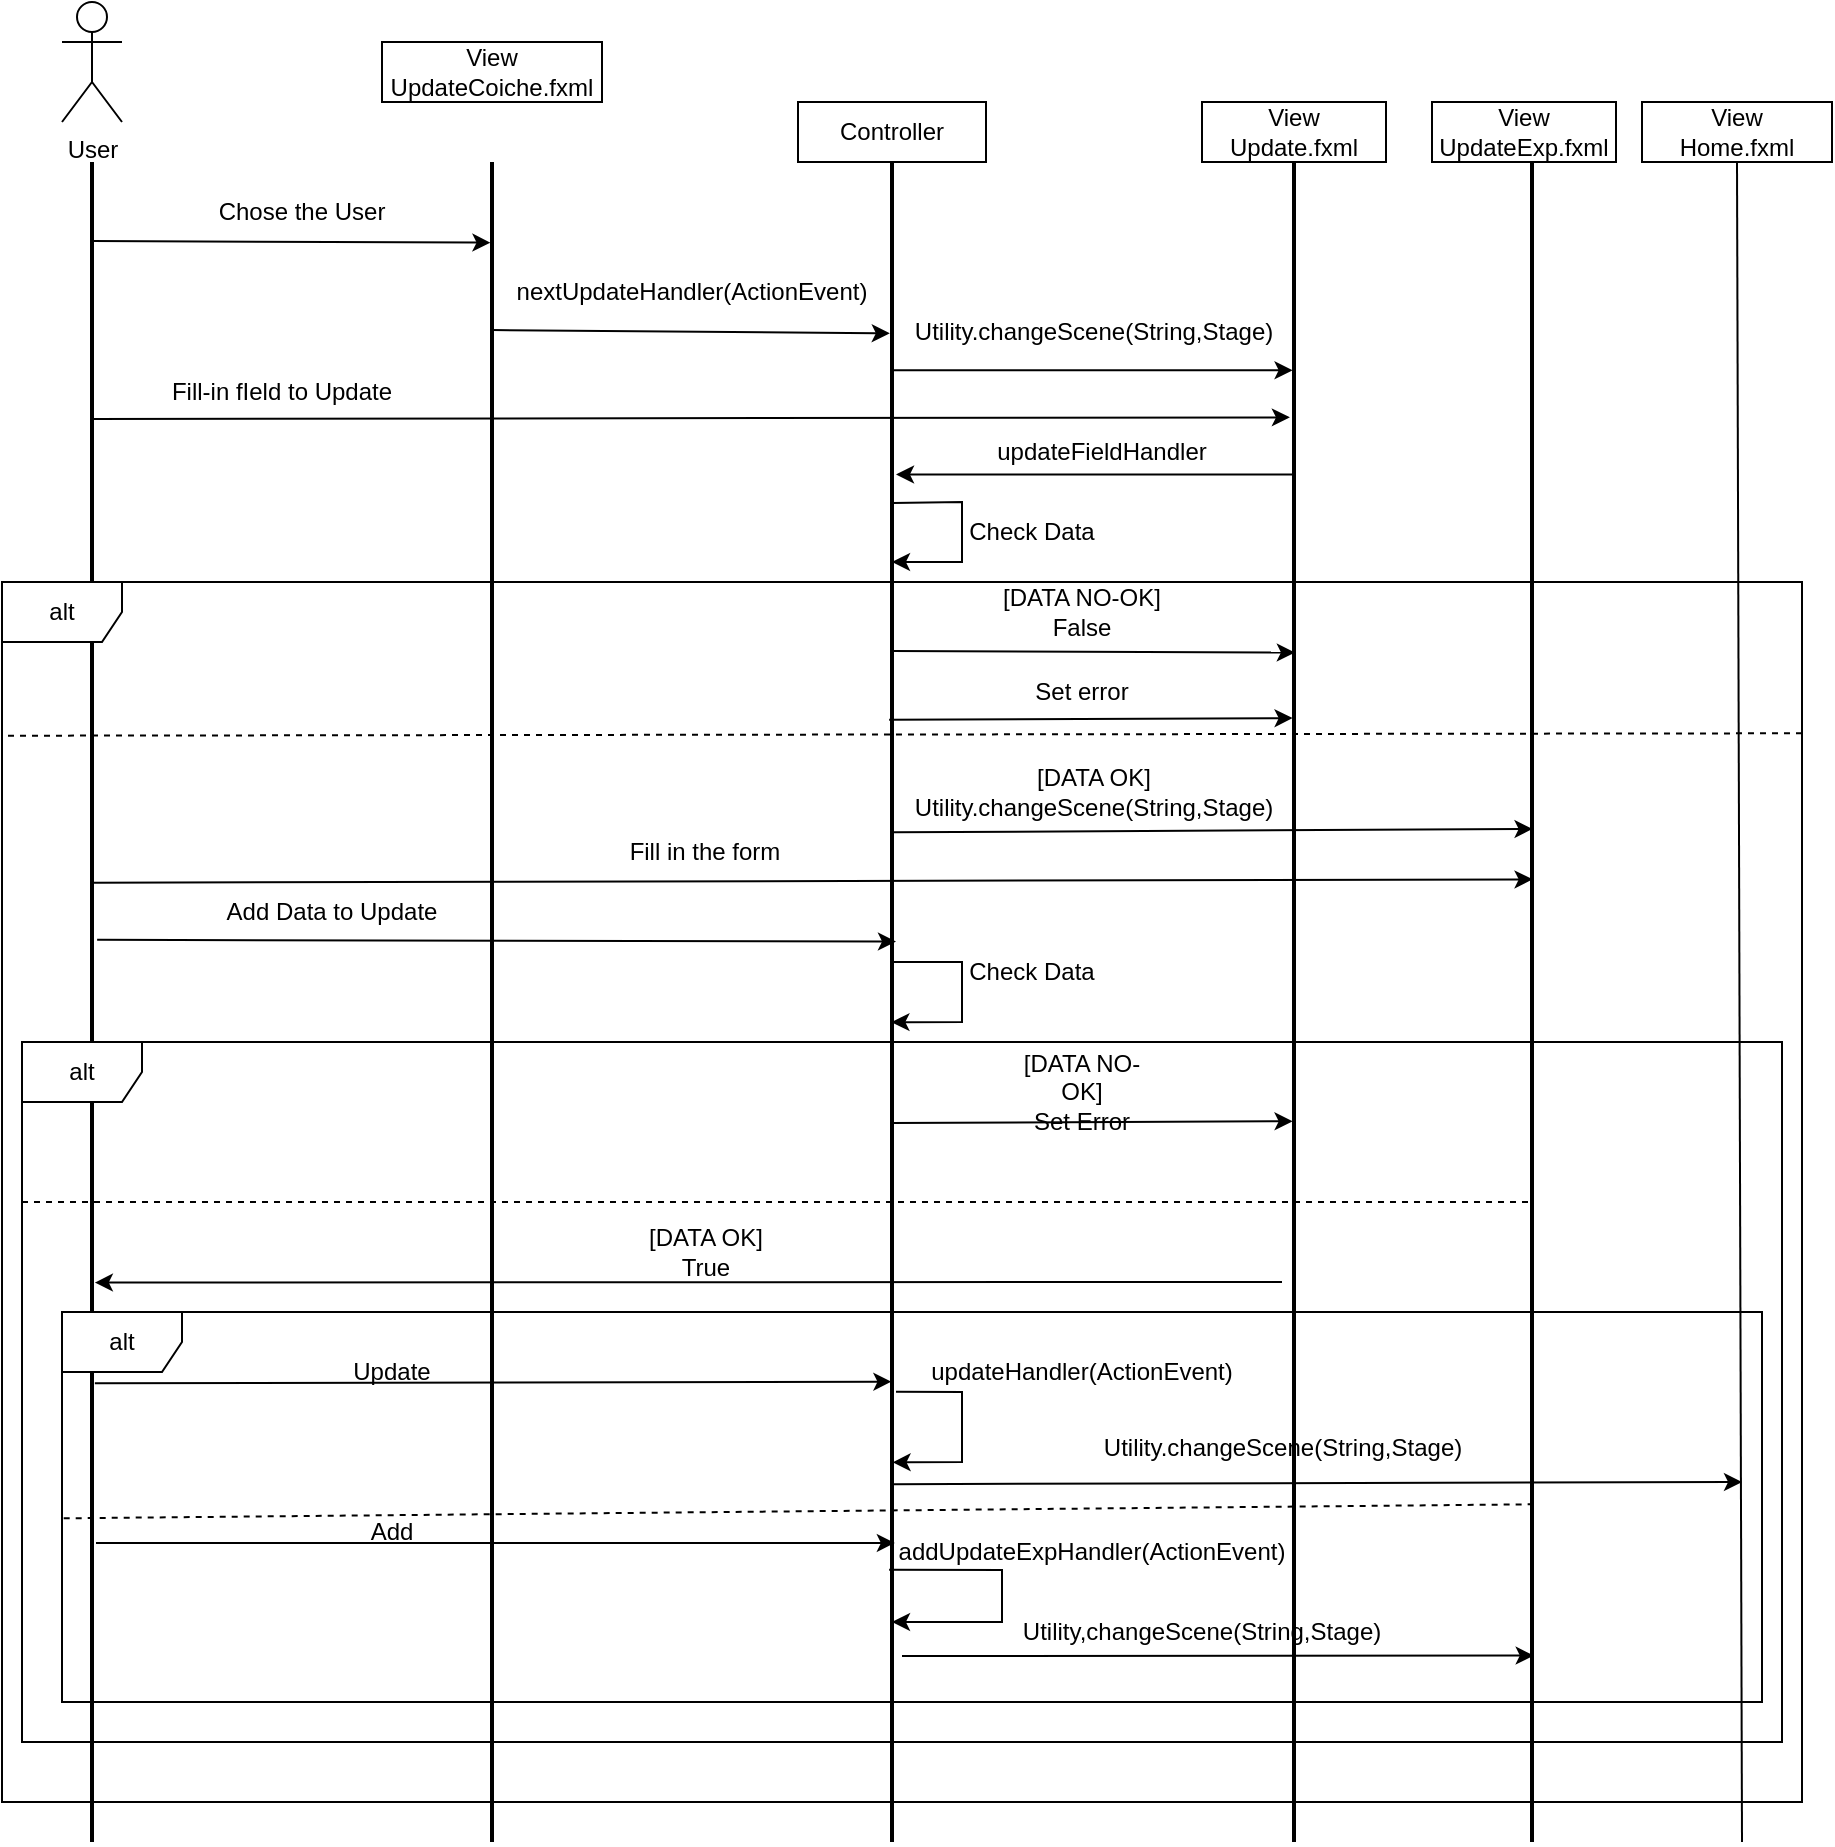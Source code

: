 <mxfile version="20.2.0" type="device"><diagram id="iaXaviEQAVbHTZb9_CxQ" name="Pagina-1"><mxGraphModel dx="1422" dy="710" grid="1" gridSize="10" guides="1" tooltips="1" connect="1" arrows="1" fold="1" page="1" pageScale="1" pageWidth="827" pageHeight="1169" math="0" shadow="0"><root><mxCell id="0"/><mxCell id="1" parent="0"/><mxCell id="lgkfnJCtKRa0PRzCwAqn-137" value="" style="line;strokeWidth=2;direction=south;html=1;" vertex="1" parent="1"><mxGeometry x="60" y="90" width="10" height="840" as="geometry"/></mxCell><mxCell id="lgkfnJCtKRa0PRzCwAqn-138" value="" style="line;strokeWidth=2;direction=south;html=1;" vertex="1" parent="1"><mxGeometry x="260" y="90" width="10" height="840" as="geometry"/></mxCell><mxCell id="lgkfnJCtKRa0PRzCwAqn-139" value="View&lt;br&gt;UpdateCoiche.fxml" style="rounded=0;whiteSpace=wrap;html=1;" vertex="1" parent="1"><mxGeometry x="210" y="30" width="110" height="30" as="geometry"/></mxCell><mxCell id="lgkfnJCtKRa0PRzCwAqn-140" value="" style="line;strokeWidth=2;direction=south;html=1;" vertex="1" parent="1"><mxGeometry x="460" y="90" width="10" height="840" as="geometry"/></mxCell><mxCell id="lgkfnJCtKRa0PRzCwAqn-141" value="Controller" style="rounded=0;whiteSpace=wrap;html=1;" vertex="1" parent="1"><mxGeometry x="418" y="60" width="94" height="30" as="geometry"/></mxCell><mxCell id="lgkfnJCtKRa0PRzCwAqn-142" value="User" style="shape=umlActor;verticalLabelPosition=bottom;verticalAlign=top;html=1;outlineConnect=0;" vertex="1" parent="1"><mxGeometry x="50" y="10" width="30" height="60" as="geometry"/></mxCell><mxCell id="lgkfnJCtKRa0PRzCwAqn-143" value="" style="endArrow=classic;html=1;rounded=0;exitX=0.047;exitY=0.497;exitDx=0;exitDy=0;exitPerimeter=0;entryX=0.048;entryY=0.577;entryDx=0;entryDy=0;entryPerimeter=0;" edge="1" parent="1" source="lgkfnJCtKRa0PRzCwAqn-137" target="lgkfnJCtKRa0PRzCwAqn-138"><mxGeometry width="50" height="50" relative="1" as="geometry"><mxPoint x="330" y="290" as="sourcePoint"/><mxPoint x="380" y="240" as="targetPoint"/><Array as="points"/></mxGeometry></mxCell><mxCell id="lgkfnJCtKRa0PRzCwAqn-144" value="Chose the User" style="text;html=1;strokeColor=none;fillColor=none;align=center;verticalAlign=middle;whiteSpace=wrap;rounded=0;" vertex="1" parent="1"><mxGeometry x="120" y="100" width="100" height="30" as="geometry"/></mxCell><mxCell id="lgkfnJCtKRa0PRzCwAqn-145" value="" style="endArrow=classic;html=1;rounded=0;entryX=0.102;entryY=0.61;entryDx=0;entryDy=0;entryPerimeter=0;exitX=0.1;exitY=0.5;exitDx=0;exitDy=0;exitPerimeter=0;" edge="1" parent="1" source="lgkfnJCtKRa0PRzCwAqn-138" target="lgkfnJCtKRa0PRzCwAqn-140"><mxGeometry width="50" height="50" relative="1" as="geometry"><mxPoint x="265" y="184" as="sourcePoint"/><mxPoint x="465" y="181" as="targetPoint"/></mxGeometry></mxCell><mxCell id="lgkfnJCtKRa0PRzCwAqn-146" value="nextUpdateHandler(ActionEvent)" style="text;html=1;strokeColor=none;fillColor=none;align=center;verticalAlign=middle;whiteSpace=wrap;rounded=0;" vertex="1" parent="1"><mxGeometry x="285" y="140" width="160" height="30" as="geometry"/></mxCell><mxCell id="lgkfnJCtKRa0PRzCwAqn-147" value="View&lt;br&gt;Update.fxml" style="rounded=0;whiteSpace=wrap;html=1;" vertex="1" parent="1"><mxGeometry x="620" y="60" width="92" height="30" as="geometry"/></mxCell><mxCell id="lgkfnJCtKRa0PRzCwAqn-148" value="" style="line;strokeWidth=2;direction=south;html=1;" vertex="1" parent="1"><mxGeometry x="661" y="90" width="10" height="840" as="geometry"/></mxCell><mxCell id="lgkfnJCtKRa0PRzCwAqn-149" value="" style="endArrow=classic;html=1;rounded=0;startArrow=none;exitX=0.291;exitY=0.529;exitDx=0;exitDy=0;exitPerimeter=0;entryX=0.292;entryY=0.457;entryDx=0;entryDy=0;entryPerimeter=0;" edge="1" parent="1" source="lgkfnJCtKRa0PRzCwAqn-140" target="lgkfnJCtKRa0PRzCwAqn-148"><mxGeometry width="50" height="50" relative="1" as="geometry"><mxPoint x="460" y="372" as="sourcePoint"/><mxPoint x="270" y="330" as="targetPoint"/><Array as="points"/></mxGeometry></mxCell><mxCell id="lgkfnJCtKRa0PRzCwAqn-150" value="[DATA NO-OK]&lt;br&gt;False" style="text;html=1;strokeColor=none;fillColor=none;align=center;verticalAlign=middle;whiteSpace=wrap;rounded=0;shadow=0;" vertex="1" parent="1"><mxGeometry x="465" y="300" width="190" height="30" as="geometry"/></mxCell><mxCell id="lgkfnJCtKRa0PRzCwAqn-151" value="" style="endArrow=classic;html=1;rounded=0;exitX=0.399;exitY=0.414;exitDx=0;exitDy=0;exitPerimeter=0;entryX=0.397;entryY=0.471;entryDx=0;entryDy=0;entryPerimeter=0;" edge="1" parent="1" source="lgkfnJCtKRa0PRzCwAqn-140" target="lgkfnJCtKRa0PRzCwAqn-170"><mxGeometry width="50" height="50" relative="1" as="geometry"><mxPoint x="470" y="460" as="sourcePoint"/><mxPoint x="660" y="408" as="targetPoint"/><Array as="points"/></mxGeometry></mxCell><mxCell id="lgkfnJCtKRa0PRzCwAqn-152" value="[DATA OK]&lt;br&gt;Utility.changeScene(String,Stage)" style="text;html=1;strokeColor=none;fillColor=none;align=center;verticalAlign=middle;whiteSpace=wrap;rounded=0;shadow=0;" vertex="1" parent="1"><mxGeometry x="520" y="390" width="92" height="30" as="geometry"/></mxCell><mxCell id="lgkfnJCtKRa0PRzCwAqn-153" value="Set error" style="text;html=1;strokeColor=none;fillColor=none;align=center;verticalAlign=middle;whiteSpace=wrap;rounded=0;shadow=0;" vertex="1" parent="1"><mxGeometry x="530" y="340" width="60" height="30" as="geometry"/></mxCell><mxCell id="lgkfnJCtKRa0PRzCwAqn-154" value="" style="endArrow=none;dashed=1;html=1;rounded=0;entryX=0;entryY=0.126;entryDx=0;entryDy=0;entryPerimeter=0;exitX=1;exitY=0.124;exitDx=0;exitDy=0;exitPerimeter=0;" edge="1" parent="1" source="lgkfnJCtKRa0PRzCwAqn-183" target="lgkfnJCtKRa0PRzCwAqn-183"><mxGeometry width="50" height="50" relative="1" as="geometry"><mxPoint x="700" y="410" as="sourcePoint"/><mxPoint x="380" y="340" as="targetPoint"/></mxGeometry></mxCell><mxCell id="lgkfnJCtKRa0PRzCwAqn-155" value="" style="endArrow=classic;html=1;rounded=0;exitX=0.124;exitY=0.479;exitDx=0;exitDy=0;exitPerimeter=0;entryX=0.124;entryY=0.571;entryDx=0;entryDy=0;entryPerimeter=0;" edge="1" parent="1" source="lgkfnJCtKRa0PRzCwAqn-140" target="lgkfnJCtKRa0PRzCwAqn-148"><mxGeometry width="50" height="50" relative="1" as="geometry"><mxPoint x="468" y="210" as="sourcePoint"/><mxPoint x="620" y="210" as="targetPoint"/><Array as="points"/></mxGeometry></mxCell><mxCell id="lgkfnJCtKRa0PRzCwAqn-157" value="" style="endArrow=classic;html=1;rounded=0;exitX=0.332;exitY=0.643;exitDx=0;exitDy=0;exitPerimeter=0;entryX=0.331;entryY=0.571;entryDx=0;entryDy=0;entryPerimeter=0;" edge="1" parent="1" source="lgkfnJCtKRa0PRzCwAqn-140" target="lgkfnJCtKRa0PRzCwAqn-148"><mxGeometry width="50" height="50" relative="1" as="geometry"><mxPoint x="460" y="394" as="sourcePoint"/><mxPoint x="270" y="370" as="targetPoint"/><Array as="points"/></mxGeometry></mxCell><mxCell id="lgkfnJCtKRa0PRzCwAqn-158" value="" style="endArrow=classic;html=1;rounded=0;entryX=0.427;entryY=0.471;entryDx=0;entryDy=0;entryPerimeter=0;exitX=0.429;exitY=0.451;exitDx=0;exitDy=0;exitPerimeter=0;" edge="1" parent="1" source="lgkfnJCtKRa0PRzCwAqn-137" target="lgkfnJCtKRa0PRzCwAqn-170"><mxGeometry width="50" height="50" relative="1" as="geometry"><mxPoint x="70" y="450" as="sourcePoint"/><mxPoint x="410" y="500" as="targetPoint"/></mxGeometry></mxCell><mxCell id="lgkfnJCtKRa0PRzCwAqn-159" value="Fill in the form" style="text;html=1;strokeColor=none;fillColor=none;align=center;verticalAlign=middle;whiteSpace=wrap;rounded=0;" vertex="1" parent="1"><mxGeometry x="329" y="420" width="85" height="30" as="geometry"/></mxCell><mxCell id="lgkfnJCtKRa0PRzCwAqn-160" value="Add Data to Update" style="text;html=1;strokeColor=none;fillColor=none;align=center;verticalAlign=middle;whiteSpace=wrap;rounded=0;" vertex="1" parent="1"><mxGeometry x="130" y="450" width="110" height="30" as="geometry"/></mxCell><mxCell id="lgkfnJCtKRa0PRzCwAqn-161" value="" style="endArrow=classic;html=1;rounded=0;exitX=0.463;exitY=0.243;exitDx=0;exitDy=0;exitPerimeter=0;entryX=0.464;entryY=0.3;entryDx=0;entryDy=0;entryPerimeter=0;" edge="1" parent="1" source="lgkfnJCtKRa0PRzCwAqn-137" target="lgkfnJCtKRa0PRzCwAqn-140"><mxGeometry width="50" height="50" relative="1" as="geometry"><mxPoint x="668" y="470" as="sourcePoint"/><mxPoint x="470" y="520" as="targetPoint"/><Array as="points"/></mxGeometry></mxCell><mxCell id="lgkfnJCtKRa0PRzCwAqn-162" value="" style="endArrow=classic;html=1;rounded=0;exitX=0.572;exitY=0.586;exitDx=0;exitDy=0;exitPerimeter=0;entryX=0.571;entryY=0.571;entryDx=0;entryDy=0;entryPerimeter=0;" edge="1" parent="1" source="lgkfnJCtKRa0PRzCwAqn-140" target="lgkfnJCtKRa0PRzCwAqn-148"><mxGeometry width="50" height="50" relative="1" as="geometry"><mxPoint x="530" y="640" as="sourcePoint"/><mxPoint x="580" y="590" as="targetPoint"/></mxGeometry></mxCell><mxCell id="lgkfnJCtKRa0PRzCwAqn-163" value="[DATA NO-OK]&lt;br&gt;Set Error" style="text;html=1;strokeColor=none;fillColor=none;align=center;verticalAlign=middle;whiteSpace=wrap;rounded=0;" vertex="1" parent="1"><mxGeometry x="520" y="540" width="80" height="30" as="geometry"/></mxCell><mxCell id="lgkfnJCtKRa0PRzCwAqn-164" value="" style="endArrow=none;dashed=1;html=1;rounded=0;entryX=0.619;entryY=0.548;entryDx=0;entryDy=0;entryPerimeter=0;" edge="1" parent="1" target="lgkfnJCtKRa0PRzCwAqn-170"><mxGeometry width="50" height="50" relative="1" as="geometry"><mxPoint x="30" y="610" as="sourcePoint"/><mxPoint x="400" y="610" as="targetPoint"/></mxGeometry></mxCell><mxCell id="lgkfnJCtKRa0PRzCwAqn-165" value="" style="endArrow=classic;html=1;rounded=0;entryX=0.667;entryY=0.357;entryDx=0;entryDy=0;entryPerimeter=0;" edge="1" parent="1" target="lgkfnJCtKRa0PRzCwAqn-137"><mxGeometry width="50" height="50" relative="1" as="geometry"><mxPoint x="660" y="650" as="sourcePoint"/><mxPoint x="430" y="680" as="targetPoint"/></mxGeometry></mxCell><mxCell id="lgkfnJCtKRa0PRzCwAqn-166" value="[DATA OK]&lt;br&gt;True" style="text;html=1;strokeColor=none;fillColor=none;align=center;verticalAlign=middle;whiteSpace=wrap;rounded=0;" vertex="1" parent="1"><mxGeometry x="341.5" y="620" width="60" height="30" as="geometry"/></mxCell><mxCell id="lgkfnJCtKRa0PRzCwAqn-167" value="" style="endArrow=none;dashed=1;html=1;rounded=0;exitX=0.001;exitY=0.529;exitDx=0;exitDy=0;exitPerimeter=0;entryX=0.799;entryY=0.529;entryDx=0;entryDy=0;entryPerimeter=0;" edge="1" parent="1" source="lgkfnJCtKRa0PRzCwAqn-136" target="lgkfnJCtKRa0PRzCwAqn-170"><mxGeometry width="50" height="50" relative="1" as="geometry"><mxPoint x="70" y="770" as="sourcePoint"/><mxPoint x="800" y="770" as="targetPoint"/></mxGeometry></mxCell><mxCell id="lgkfnJCtKRa0PRzCwAqn-168" value="" style="endArrow=classic;html=1;rounded=0;exitX=0.727;exitY=0.357;exitDx=0;exitDy=0;exitPerimeter=0;entryX=0.726;entryY=0.529;entryDx=0;entryDy=0;entryPerimeter=0;" edge="1" parent="1" source="lgkfnJCtKRa0PRzCwAqn-137" target="lgkfnJCtKRa0PRzCwAqn-140"><mxGeometry width="50" height="50" relative="1" as="geometry"><mxPoint x="190" y="720" as="sourcePoint"/><mxPoint x="350" y="700" as="targetPoint"/></mxGeometry></mxCell><mxCell id="lgkfnJCtKRa0PRzCwAqn-169" value="Update" style="text;html=1;strokeColor=none;fillColor=none;align=center;verticalAlign=middle;whiteSpace=wrap;rounded=0;" vertex="1" parent="1"><mxGeometry x="170" y="680" width="90" height="30" as="geometry"/></mxCell><mxCell id="lgkfnJCtKRa0PRzCwAqn-170" value="" style="line;strokeWidth=2;direction=south;html=1;" vertex="1" parent="1"><mxGeometry x="780" y="90" width="10" height="840" as="geometry"/></mxCell><mxCell id="lgkfnJCtKRa0PRzCwAqn-171" value="View&lt;br&gt;UpdateExp.fxml" style="rounded=0;whiteSpace=wrap;html=1;" vertex="1" parent="1"><mxGeometry x="735" y="60" width="92" height="30" as="geometry"/></mxCell><mxCell id="lgkfnJCtKRa0PRzCwAqn-172" value="" style="endArrow=classic;html=1;rounded=0;exitX=0.787;exitY=0.471;exitDx=0;exitDy=0;exitPerimeter=0;" edge="1" parent="1" source="lgkfnJCtKRa0PRzCwAqn-140"><mxGeometry width="50" height="50" relative="1" as="geometry"><mxPoint x="490" y="770" as="sourcePoint"/><mxPoint x="890" y="750" as="targetPoint"/></mxGeometry></mxCell><mxCell id="lgkfnJCtKRa0PRzCwAqn-173" value="" style="endArrow=classic;html=1;rounded=0;exitX=0.822;exitY=0.3;exitDx=0;exitDy=0;exitPerimeter=0;entryX=0.822;entryY=0.357;entryDx=0;entryDy=0;entryPerimeter=0;" edge="1" parent="1" source="lgkfnJCtKRa0PRzCwAqn-137" target="lgkfnJCtKRa0PRzCwAqn-140"><mxGeometry width="50" height="50" relative="1" as="geometry"><mxPoint x="310" y="870" as="sourcePoint"/><mxPoint x="360" y="820" as="targetPoint"/><Array as="points"/></mxGeometry></mxCell><mxCell id="lgkfnJCtKRa0PRzCwAqn-174" value="Add" style="text;html=1;strokeColor=none;fillColor=none;align=center;verticalAlign=middle;whiteSpace=wrap;rounded=0;" vertex="1" parent="1"><mxGeometry x="185" y="760" width="60" height="30" as="geometry"/></mxCell><mxCell id="lgkfnJCtKRa0PRzCwAqn-175" value="" style="endArrow=classic;html=1;rounded=0;exitX=0.838;exitY=0.643;exitDx=0;exitDy=0;exitPerimeter=0;" edge="1" parent="1" source="lgkfnJCtKRa0PRzCwAqn-140"><mxGeometry width="50" height="50" relative="1" as="geometry"><mxPoint x="470" y="800" as="sourcePoint"/><mxPoint x="465" y="820" as="targetPoint"/><Array as="points"><mxPoint x="520" y="794"/><mxPoint x="520" y="820"/></Array></mxGeometry></mxCell><mxCell id="lgkfnJCtKRa0PRzCwAqn-176" value="addUpdateExpHandler(ActionEvent)" style="text;html=1;strokeColor=none;fillColor=none;align=center;verticalAlign=middle;whiteSpace=wrap;rounded=0;" vertex="1" parent="1"><mxGeometry x="540" y="770" width="50" height="30" as="geometry"/></mxCell><mxCell id="lgkfnJCtKRa0PRzCwAqn-177" value="" style="endArrow=classic;html=1;rounded=0;exitX=0.732;exitY=0.3;exitDx=0;exitDy=0;exitPerimeter=0;entryX=0.774;entryY=0.471;entryDx=0;entryDy=0;entryPerimeter=0;" edge="1" parent="1" source="lgkfnJCtKRa0PRzCwAqn-140" target="lgkfnJCtKRa0PRzCwAqn-140"><mxGeometry width="50" height="50" relative="1" as="geometry"><mxPoint x="360" y="790" as="sourcePoint"/><mxPoint x="410" y="740" as="targetPoint"/><Array as="points"><mxPoint x="500" y="705"/><mxPoint x="500" y="740"/></Array></mxGeometry></mxCell><mxCell id="lgkfnJCtKRa0PRzCwAqn-178" value="updateHandler(ActionEvent)" style="text;html=1;strokeColor=none;fillColor=none;align=center;verticalAlign=middle;whiteSpace=wrap;rounded=0;" vertex="1" parent="1"><mxGeometry x="530" y="680" width="60" height="30" as="geometry"/></mxCell><mxCell id="lgkfnJCtKRa0PRzCwAqn-179" value="&lt;br&gt;Utility.changeScene(String,Stage)" style="text;html=1;strokeColor=none;fillColor=none;align=center;verticalAlign=middle;whiteSpace=wrap;rounded=0;shadow=0;" vertex="1" parent="1"><mxGeometry x="630" y="710" width="61" height="30" as="geometry"/></mxCell><mxCell id="lgkfnJCtKRa0PRzCwAqn-180" value="" style="endArrow=classic;html=1;rounded=0;entryX=0.889;entryY=0.414;entryDx=0;entryDy=0;entryPerimeter=0;" edge="1" parent="1" target="lgkfnJCtKRa0PRzCwAqn-170"><mxGeometry width="50" height="50" relative="1" as="geometry"><mxPoint x="470" y="837" as="sourcePoint"/><mxPoint x="630" y="800" as="targetPoint"/></mxGeometry></mxCell><mxCell id="lgkfnJCtKRa0PRzCwAqn-181" value="Utility,changeScene(String,Stage)" style="text;html=1;strokeColor=none;fillColor=none;align=center;verticalAlign=middle;whiteSpace=wrap;rounded=0;" vertex="1" parent="1"><mxGeometry x="590" y="810" width="60" height="30" as="geometry"/></mxCell><mxCell id="lgkfnJCtKRa0PRzCwAqn-185" value="Utility.changeScene(String,Stage)" style="text;html=1;strokeColor=none;fillColor=none;align=center;verticalAlign=middle;whiteSpace=wrap;rounded=0;" vertex="1" parent="1"><mxGeometry x="536" y="160" width="60" height="30" as="geometry"/></mxCell><mxCell id="lgkfnJCtKRa0PRzCwAqn-186" value="" style="endArrow=classic;html=1;rounded=0;exitX=0.153;exitY=0.557;exitDx=0;exitDy=0;exitPerimeter=0;entryX=0.152;entryY=0.705;entryDx=0;entryDy=0;entryPerimeter=0;" edge="1" parent="1" source="lgkfnJCtKRa0PRzCwAqn-137" target="lgkfnJCtKRa0PRzCwAqn-148"><mxGeometry width="50" height="50" relative="1" as="geometry"><mxPoint x="280" y="260" as="sourcePoint"/><mxPoint x="610" y="220" as="targetPoint"/></mxGeometry></mxCell><mxCell id="lgkfnJCtKRa0PRzCwAqn-187" value="Fill-in fIeld to Update" style="text;html=1;strokeColor=none;fillColor=none;align=center;verticalAlign=middle;whiteSpace=wrap;rounded=0;" vertex="1" parent="1"><mxGeometry x="100" y="190" width="120" height="30" as="geometry"/></mxCell><mxCell id="lgkfnJCtKRa0PRzCwAqn-189" value="" style="endArrow=classic;html=1;rounded=0;exitX=0.186;exitY=0.467;exitDx=0;exitDy=0;exitPerimeter=0;entryX=0.186;entryY=0.3;entryDx=0;entryDy=0;entryPerimeter=0;" edge="1" parent="1" source="lgkfnJCtKRa0PRzCwAqn-148" target="lgkfnJCtKRa0PRzCwAqn-140"><mxGeometry width="50" height="50" relative="1" as="geometry"><mxPoint x="390" y="250" as="sourcePoint"/><mxPoint x="440" y="200" as="targetPoint"/></mxGeometry></mxCell><mxCell id="lgkfnJCtKRa0PRzCwAqn-190" value="updateFieldHandler" style="text;html=1;strokeColor=none;fillColor=none;align=center;verticalAlign=middle;whiteSpace=wrap;rounded=0;" vertex="1" parent="1"><mxGeometry x="540" y="220" width="60" height="30" as="geometry"/></mxCell><mxCell id="lgkfnJCtKRa0PRzCwAqn-191" value="" style="endArrow=classic;html=1;rounded=0;exitX=0.203;exitY=0.471;exitDx=0;exitDy=0;exitPerimeter=0;" edge="1" parent="1" source="lgkfnJCtKRa0PRzCwAqn-140"><mxGeometry width="50" height="50" relative="1" as="geometry"><mxPoint x="400" y="280" as="sourcePoint"/><mxPoint x="465" y="290" as="targetPoint"/><Array as="points"><mxPoint x="500" y="260"/><mxPoint x="500" y="290"/></Array></mxGeometry></mxCell><mxCell id="lgkfnJCtKRa0PRzCwAqn-192" value="Check Data" style="text;html=1;strokeColor=none;fillColor=none;align=center;verticalAlign=middle;whiteSpace=wrap;rounded=0;" vertex="1" parent="1"><mxGeometry x="500" y="260" width="70" height="30" as="geometry"/></mxCell><mxCell id="lgkfnJCtKRa0PRzCwAqn-195" value="" style="endArrow=classic;html=1;rounded=0;entryX=0.512;entryY=0.529;entryDx=0;entryDy=0;entryPerimeter=0;" edge="1" parent="1" target="lgkfnJCtKRa0PRzCwAqn-140"><mxGeometry width="50" height="50" relative="1" as="geometry"><mxPoint x="465" y="490" as="sourcePoint"/><mxPoint x="470" y="520" as="targetPoint"/><Array as="points"><mxPoint x="500" y="490"/><mxPoint x="500" y="520"/></Array></mxGeometry></mxCell><mxCell id="lgkfnJCtKRa0PRzCwAqn-196" value="Check Data" style="text;html=1;strokeColor=none;fillColor=none;align=center;verticalAlign=middle;whiteSpace=wrap;rounded=0;" vertex="1" parent="1"><mxGeometry x="500" y="480" width="70" height="30" as="geometry"/></mxCell><mxCell id="lgkfnJCtKRa0PRzCwAqn-197" value="View&lt;br&gt;Home.fxml" style="rounded=0;whiteSpace=wrap;html=1;shadow=0;" vertex="1" parent="1"><mxGeometry x="840" y="60" width="95" height="30" as="geometry"/></mxCell><mxCell id="lgkfnJCtKRa0PRzCwAqn-198" value="" style="endArrow=none;html=1;rounded=0;entryX=0.5;entryY=1;entryDx=0;entryDy=0;" edge="1" parent="1" target="lgkfnJCtKRa0PRzCwAqn-197"><mxGeometry width="50" height="50" relative="1" as="geometry"><mxPoint x="890" y="930" as="sourcePoint"/><mxPoint x="740" y="180" as="targetPoint"/></mxGeometry></mxCell><mxCell id="lgkfnJCtKRa0PRzCwAqn-136" value="alt" style="shape=umlFrame;whiteSpace=wrap;html=1;" vertex="1" parent="1"><mxGeometry x="50" y="665" width="850" height="195" as="geometry"/></mxCell><mxCell id="lgkfnJCtKRa0PRzCwAqn-182" value="alt" style="shape=umlFrame;whiteSpace=wrap;html=1;" vertex="1" parent="1"><mxGeometry x="30" y="530" width="880" height="350" as="geometry"/></mxCell><mxCell id="lgkfnJCtKRa0PRzCwAqn-183" value="alt" style="shape=umlFrame;whiteSpace=wrap;html=1;shadow=0;" vertex="1" parent="1"><mxGeometry x="20" y="300" width="900" height="610" as="geometry"/></mxCell></root></mxGraphModel></diagram></mxfile>